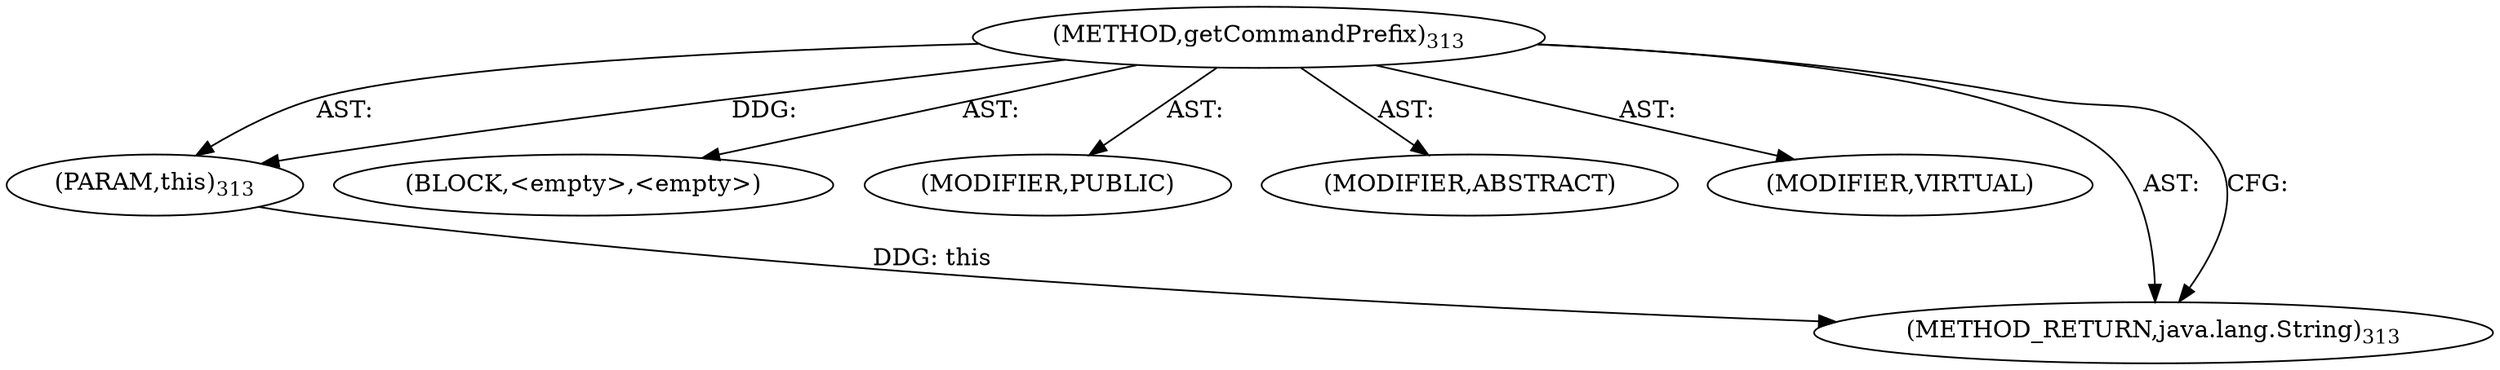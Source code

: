 digraph "getCommandPrefix" {  
"111669149711" [label = <(METHOD,getCommandPrefix)<SUB>313</SUB>> ]
"115964117017" [label = <(PARAM,this)<SUB>313</SUB>> ]
"25769803804" [label = <(BLOCK,&lt;empty&gt;,&lt;empty&gt;)> ]
"133143986210" [label = <(MODIFIER,PUBLIC)> ]
"133143986211" [label = <(MODIFIER,ABSTRACT)> ]
"133143986212" [label = <(MODIFIER,VIRTUAL)> ]
"128849018895" [label = <(METHOD_RETURN,java.lang.String)<SUB>313</SUB>> ]
  "111669149711" -> "115964117017"  [ label = "AST: "] 
  "111669149711" -> "25769803804"  [ label = "AST: "] 
  "111669149711" -> "133143986210"  [ label = "AST: "] 
  "111669149711" -> "133143986211"  [ label = "AST: "] 
  "111669149711" -> "133143986212"  [ label = "AST: "] 
  "111669149711" -> "128849018895"  [ label = "AST: "] 
  "111669149711" -> "128849018895"  [ label = "CFG: "] 
  "115964117017" -> "128849018895"  [ label = "DDG: this"] 
  "111669149711" -> "115964117017"  [ label = "DDG: "] 
}
